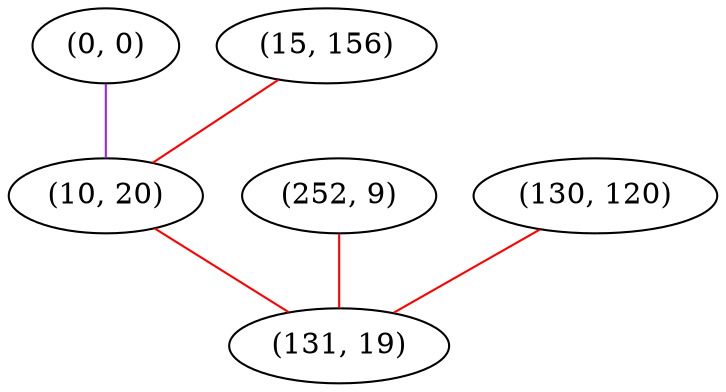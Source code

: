 graph "" {
"(0, 0)";
"(252, 9)";
"(15, 156)";
"(10, 20)";
"(130, 120)";
"(131, 19)";
"(0, 0)" -- "(10, 20)"  [color=purple, key=0, weight=4];
"(252, 9)" -- "(131, 19)"  [color=red, key=0, weight=1];
"(15, 156)" -- "(10, 20)"  [color=red, key=0, weight=1];
"(10, 20)" -- "(131, 19)"  [color=red, key=0, weight=1];
"(130, 120)" -- "(131, 19)"  [color=red, key=0, weight=1];
}

